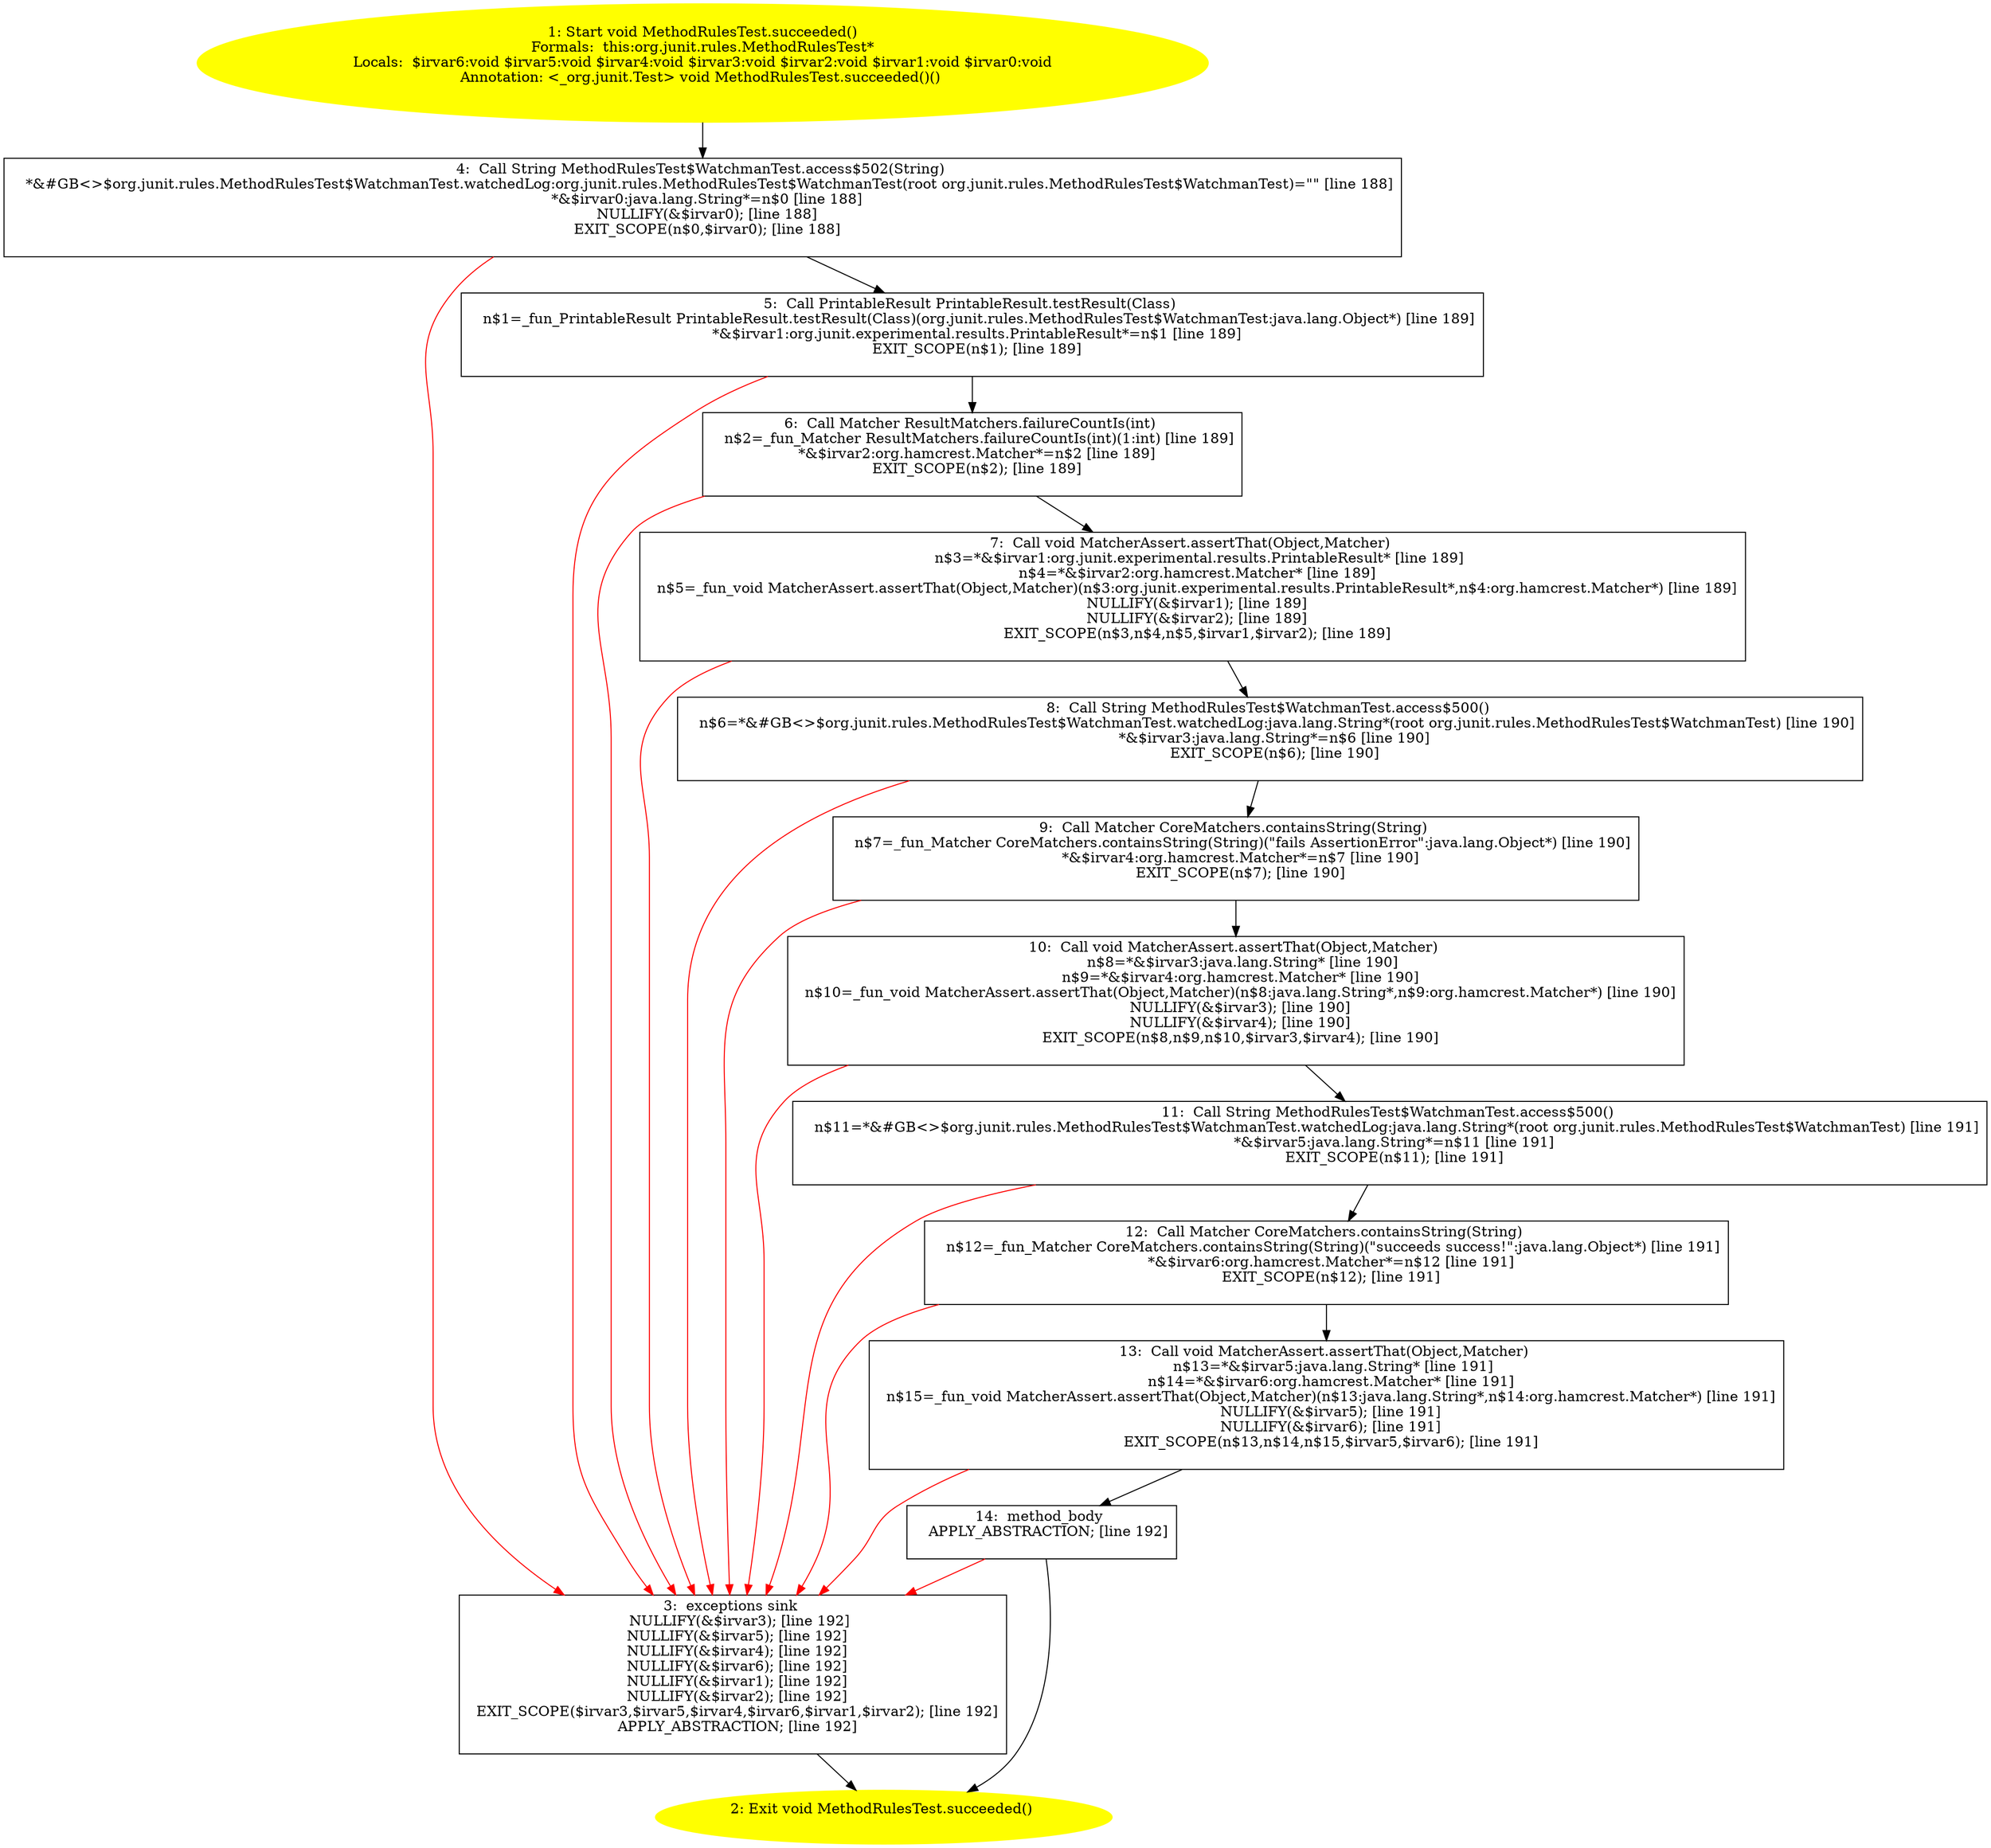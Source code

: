 /* @generated */
digraph cfg {
"org.junit.rules.MethodRulesTest.succeeded():void.87f17fd8d3c5124c5034d2e5758d6e86_1" [label="1: Start void MethodRulesTest.succeeded()\nFormals:  this:org.junit.rules.MethodRulesTest*\nLocals:  $irvar6:void $irvar5:void $irvar4:void $irvar3:void $irvar2:void $irvar1:void $irvar0:void\nAnnotation: <_org.junit.Test> void MethodRulesTest.succeeded()() \n  " color=yellow style=filled]
	

	 "org.junit.rules.MethodRulesTest.succeeded():void.87f17fd8d3c5124c5034d2e5758d6e86_1" -> "org.junit.rules.MethodRulesTest.succeeded():void.87f17fd8d3c5124c5034d2e5758d6e86_4" ;
"org.junit.rules.MethodRulesTest.succeeded():void.87f17fd8d3c5124c5034d2e5758d6e86_2" [label="2: Exit void MethodRulesTest.succeeded() \n  " color=yellow style=filled]
	

"org.junit.rules.MethodRulesTest.succeeded():void.87f17fd8d3c5124c5034d2e5758d6e86_3" [label="3:  exceptions sink \n   NULLIFY(&$irvar3); [line 192]\n  NULLIFY(&$irvar5); [line 192]\n  NULLIFY(&$irvar4); [line 192]\n  NULLIFY(&$irvar6); [line 192]\n  NULLIFY(&$irvar1); [line 192]\n  NULLIFY(&$irvar2); [line 192]\n  EXIT_SCOPE($irvar3,$irvar5,$irvar4,$irvar6,$irvar1,$irvar2); [line 192]\n  APPLY_ABSTRACTION; [line 192]\n " shape="box"]
	

	 "org.junit.rules.MethodRulesTest.succeeded():void.87f17fd8d3c5124c5034d2e5758d6e86_3" -> "org.junit.rules.MethodRulesTest.succeeded():void.87f17fd8d3c5124c5034d2e5758d6e86_2" ;
"org.junit.rules.MethodRulesTest.succeeded():void.87f17fd8d3c5124c5034d2e5758d6e86_4" [label="4:  Call String MethodRulesTest$WatchmanTest.access$502(String) \n   *&#GB<>$org.junit.rules.MethodRulesTest$WatchmanTest.watchedLog:org.junit.rules.MethodRulesTest$WatchmanTest(root org.junit.rules.MethodRulesTest$WatchmanTest)=\"\" [line 188]\n  *&$irvar0:java.lang.String*=n$0 [line 188]\n  NULLIFY(&$irvar0); [line 188]\n  EXIT_SCOPE(n$0,$irvar0); [line 188]\n " shape="box"]
	

	 "org.junit.rules.MethodRulesTest.succeeded():void.87f17fd8d3c5124c5034d2e5758d6e86_4" -> "org.junit.rules.MethodRulesTest.succeeded():void.87f17fd8d3c5124c5034d2e5758d6e86_5" ;
	 "org.junit.rules.MethodRulesTest.succeeded():void.87f17fd8d3c5124c5034d2e5758d6e86_4" -> "org.junit.rules.MethodRulesTest.succeeded():void.87f17fd8d3c5124c5034d2e5758d6e86_3" [color="red" ];
"org.junit.rules.MethodRulesTest.succeeded():void.87f17fd8d3c5124c5034d2e5758d6e86_5" [label="5:  Call PrintableResult PrintableResult.testResult(Class) \n   n$1=_fun_PrintableResult PrintableResult.testResult(Class)(org.junit.rules.MethodRulesTest$WatchmanTest:java.lang.Object*) [line 189]\n  *&$irvar1:org.junit.experimental.results.PrintableResult*=n$1 [line 189]\n  EXIT_SCOPE(n$1); [line 189]\n " shape="box"]
	

	 "org.junit.rules.MethodRulesTest.succeeded():void.87f17fd8d3c5124c5034d2e5758d6e86_5" -> "org.junit.rules.MethodRulesTest.succeeded():void.87f17fd8d3c5124c5034d2e5758d6e86_6" ;
	 "org.junit.rules.MethodRulesTest.succeeded():void.87f17fd8d3c5124c5034d2e5758d6e86_5" -> "org.junit.rules.MethodRulesTest.succeeded():void.87f17fd8d3c5124c5034d2e5758d6e86_3" [color="red" ];
"org.junit.rules.MethodRulesTest.succeeded():void.87f17fd8d3c5124c5034d2e5758d6e86_6" [label="6:  Call Matcher ResultMatchers.failureCountIs(int) \n   n$2=_fun_Matcher ResultMatchers.failureCountIs(int)(1:int) [line 189]\n  *&$irvar2:org.hamcrest.Matcher*=n$2 [line 189]\n  EXIT_SCOPE(n$2); [line 189]\n " shape="box"]
	

	 "org.junit.rules.MethodRulesTest.succeeded():void.87f17fd8d3c5124c5034d2e5758d6e86_6" -> "org.junit.rules.MethodRulesTest.succeeded():void.87f17fd8d3c5124c5034d2e5758d6e86_7" ;
	 "org.junit.rules.MethodRulesTest.succeeded():void.87f17fd8d3c5124c5034d2e5758d6e86_6" -> "org.junit.rules.MethodRulesTest.succeeded():void.87f17fd8d3c5124c5034d2e5758d6e86_3" [color="red" ];
"org.junit.rules.MethodRulesTest.succeeded():void.87f17fd8d3c5124c5034d2e5758d6e86_7" [label="7:  Call void MatcherAssert.assertThat(Object,Matcher) \n   n$3=*&$irvar1:org.junit.experimental.results.PrintableResult* [line 189]\n  n$4=*&$irvar2:org.hamcrest.Matcher* [line 189]\n  n$5=_fun_void MatcherAssert.assertThat(Object,Matcher)(n$3:org.junit.experimental.results.PrintableResult*,n$4:org.hamcrest.Matcher*) [line 189]\n  NULLIFY(&$irvar1); [line 189]\n  NULLIFY(&$irvar2); [line 189]\n  EXIT_SCOPE(n$3,n$4,n$5,$irvar1,$irvar2); [line 189]\n " shape="box"]
	

	 "org.junit.rules.MethodRulesTest.succeeded():void.87f17fd8d3c5124c5034d2e5758d6e86_7" -> "org.junit.rules.MethodRulesTest.succeeded():void.87f17fd8d3c5124c5034d2e5758d6e86_8" ;
	 "org.junit.rules.MethodRulesTest.succeeded():void.87f17fd8d3c5124c5034d2e5758d6e86_7" -> "org.junit.rules.MethodRulesTest.succeeded():void.87f17fd8d3c5124c5034d2e5758d6e86_3" [color="red" ];
"org.junit.rules.MethodRulesTest.succeeded():void.87f17fd8d3c5124c5034d2e5758d6e86_8" [label="8:  Call String MethodRulesTest$WatchmanTest.access$500() \n   n$6=*&#GB<>$org.junit.rules.MethodRulesTest$WatchmanTest.watchedLog:java.lang.String*(root org.junit.rules.MethodRulesTest$WatchmanTest) [line 190]\n  *&$irvar3:java.lang.String*=n$6 [line 190]\n  EXIT_SCOPE(n$6); [line 190]\n " shape="box"]
	

	 "org.junit.rules.MethodRulesTest.succeeded():void.87f17fd8d3c5124c5034d2e5758d6e86_8" -> "org.junit.rules.MethodRulesTest.succeeded():void.87f17fd8d3c5124c5034d2e5758d6e86_9" ;
	 "org.junit.rules.MethodRulesTest.succeeded():void.87f17fd8d3c5124c5034d2e5758d6e86_8" -> "org.junit.rules.MethodRulesTest.succeeded():void.87f17fd8d3c5124c5034d2e5758d6e86_3" [color="red" ];
"org.junit.rules.MethodRulesTest.succeeded():void.87f17fd8d3c5124c5034d2e5758d6e86_9" [label="9:  Call Matcher CoreMatchers.containsString(String) \n   n$7=_fun_Matcher CoreMatchers.containsString(String)(\"fails AssertionError\":java.lang.Object*) [line 190]\n  *&$irvar4:org.hamcrest.Matcher*=n$7 [line 190]\n  EXIT_SCOPE(n$7); [line 190]\n " shape="box"]
	

	 "org.junit.rules.MethodRulesTest.succeeded():void.87f17fd8d3c5124c5034d2e5758d6e86_9" -> "org.junit.rules.MethodRulesTest.succeeded():void.87f17fd8d3c5124c5034d2e5758d6e86_10" ;
	 "org.junit.rules.MethodRulesTest.succeeded():void.87f17fd8d3c5124c5034d2e5758d6e86_9" -> "org.junit.rules.MethodRulesTest.succeeded():void.87f17fd8d3c5124c5034d2e5758d6e86_3" [color="red" ];
"org.junit.rules.MethodRulesTest.succeeded():void.87f17fd8d3c5124c5034d2e5758d6e86_10" [label="10:  Call void MatcherAssert.assertThat(Object,Matcher) \n   n$8=*&$irvar3:java.lang.String* [line 190]\n  n$9=*&$irvar4:org.hamcrest.Matcher* [line 190]\n  n$10=_fun_void MatcherAssert.assertThat(Object,Matcher)(n$8:java.lang.String*,n$9:org.hamcrest.Matcher*) [line 190]\n  NULLIFY(&$irvar3); [line 190]\n  NULLIFY(&$irvar4); [line 190]\n  EXIT_SCOPE(n$8,n$9,n$10,$irvar3,$irvar4); [line 190]\n " shape="box"]
	

	 "org.junit.rules.MethodRulesTest.succeeded():void.87f17fd8d3c5124c5034d2e5758d6e86_10" -> "org.junit.rules.MethodRulesTest.succeeded():void.87f17fd8d3c5124c5034d2e5758d6e86_11" ;
	 "org.junit.rules.MethodRulesTest.succeeded():void.87f17fd8d3c5124c5034d2e5758d6e86_10" -> "org.junit.rules.MethodRulesTest.succeeded():void.87f17fd8d3c5124c5034d2e5758d6e86_3" [color="red" ];
"org.junit.rules.MethodRulesTest.succeeded():void.87f17fd8d3c5124c5034d2e5758d6e86_11" [label="11:  Call String MethodRulesTest$WatchmanTest.access$500() \n   n$11=*&#GB<>$org.junit.rules.MethodRulesTest$WatchmanTest.watchedLog:java.lang.String*(root org.junit.rules.MethodRulesTest$WatchmanTest) [line 191]\n  *&$irvar5:java.lang.String*=n$11 [line 191]\n  EXIT_SCOPE(n$11); [line 191]\n " shape="box"]
	

	 "org.junit.rules.MethodRulesTest.succeeded():void.87f17fd8d3c5124c5034d2e5758d6e86_11" -> "org.junit.rules.MethodRulesTest.succeeded():void.87f17fd8d3c5124c5034d2e5758d6e86_12" ;
	 "org.junit.rules.MethodRulesTest.succeeded():void.87f17fd8d3c5124c5034d2e5758d6e86_11" -> "org.junit.rules.MethodRulesTest.succeeded():void.87f17fd8d3c5124c5034d2e5758d6e86_3" [color="red" ];
"org.junit.rules.MethodRulesTest.succeeded():void.87f17fd8d3c5124c5034d2e5758d6e86_12" [label="12:  Call Matcher CoreMatchers.containsString(String) \n   n$12=_fun_Matcher CoreMatchers.containsString(String)(\"succeeds success!\":java.lang.Object*) [line 191]\n  *&$irvar6:org.hamcrest.Matcher*=n$12 [line 191]\n  EXIT_SCOPE(n$12); [line 191]\n " shape="box"]
	

	 "org.junit.rules.MethodRulesTest.succeeded():void.87f17fd8d3c5124c5034d2e5758d6e86_12" -> "org.junit.rules.MethodRulesTest.succeeded():void.87f17fd8d3c5124c5034d2e5758d6e86_13" ;
	 "org.junit.rules.MethodRulesTest.succeeded():void.87f17fd8d3c5124c5034d2e5758d6e86_12" -> "org.junit.rules.MethodRulesTest.succeeded():void.87f17fd8d3c5124c5034d2e5758d6e86_3" [color="red" ];
"org.junit.rules.MethodRulesTest.succeeded():void.87f17fd8d3c5124c5034d2e5758d6e86_13" [label="13:  Call void MatcherAssert.assertThat(Object,Matcher) \n   n$13=*&$irvar5:java.lang.String* [line 191]\n  n$14=*&$irvar6:org.hamcrest.Matcher* [line 191]\n  n$15=_fun_void MatcherAssert.assertThat(Object,Matcher)(n$13:java.lang.String*,n$14:org.hamcrest.Matcher*) [line 191]\n  NULLIFY(&$irvar5); [line 191]\n  NULLIFY(&$irvar6); [line 191]\n  EXIT_SCOPE(n$13,n$14,n$15,$irvar5,$irvar6); [line 191]\n " shape="box"]
	

	 "org.junit.rules.MethodRulesTest.succeeded():void.87f17fd8d3c5124c5034d2e5758d6e86_13" -> "org.junit.rules.MethodRulesTest.succeeded():void.87f17fd8d3c5124c5034d2e5758d6e86_14" ;
	 "org.junit.rules.MethodRulesTest.succeeded():void.87f17fd8d3c5124c5034d2e5758d6e86_13" -> "org.junit.rules.MethodRulesTest.succeeded():void.87f17fd8d3c5124c5034d2e5758d6e86_3" [color="red" ];
"org.junit.rules.MethodRulesTest.succeeded():void.87f17fd8d3c5124c5034d2e5758d6e86_14" [label="14:  method_body \n   APPLY_ABSTRACTION; [line 192]\n " shape="box"]
	

	 "org.junit.rules.MethodRulesTest.succeeded():void.87f17fd8d3c5124c5034d2e5758d6e86_14" -> "org.junit.rules.MethodRulesTest.succeeded():void.87f17fd8d3c5124c5034d2e5758d6e86_2" ;
	 "org.junit.rules.MethodRulesTest.succeeded():void.87f17fd8d3c5124c5034d2e5758d6e86_14" -> "org.junit.rules.MethodRulesTest.succeeded():void.87f17fd8d3c5124c5034d2e5758d6e86_3" [color="red" ];
}
